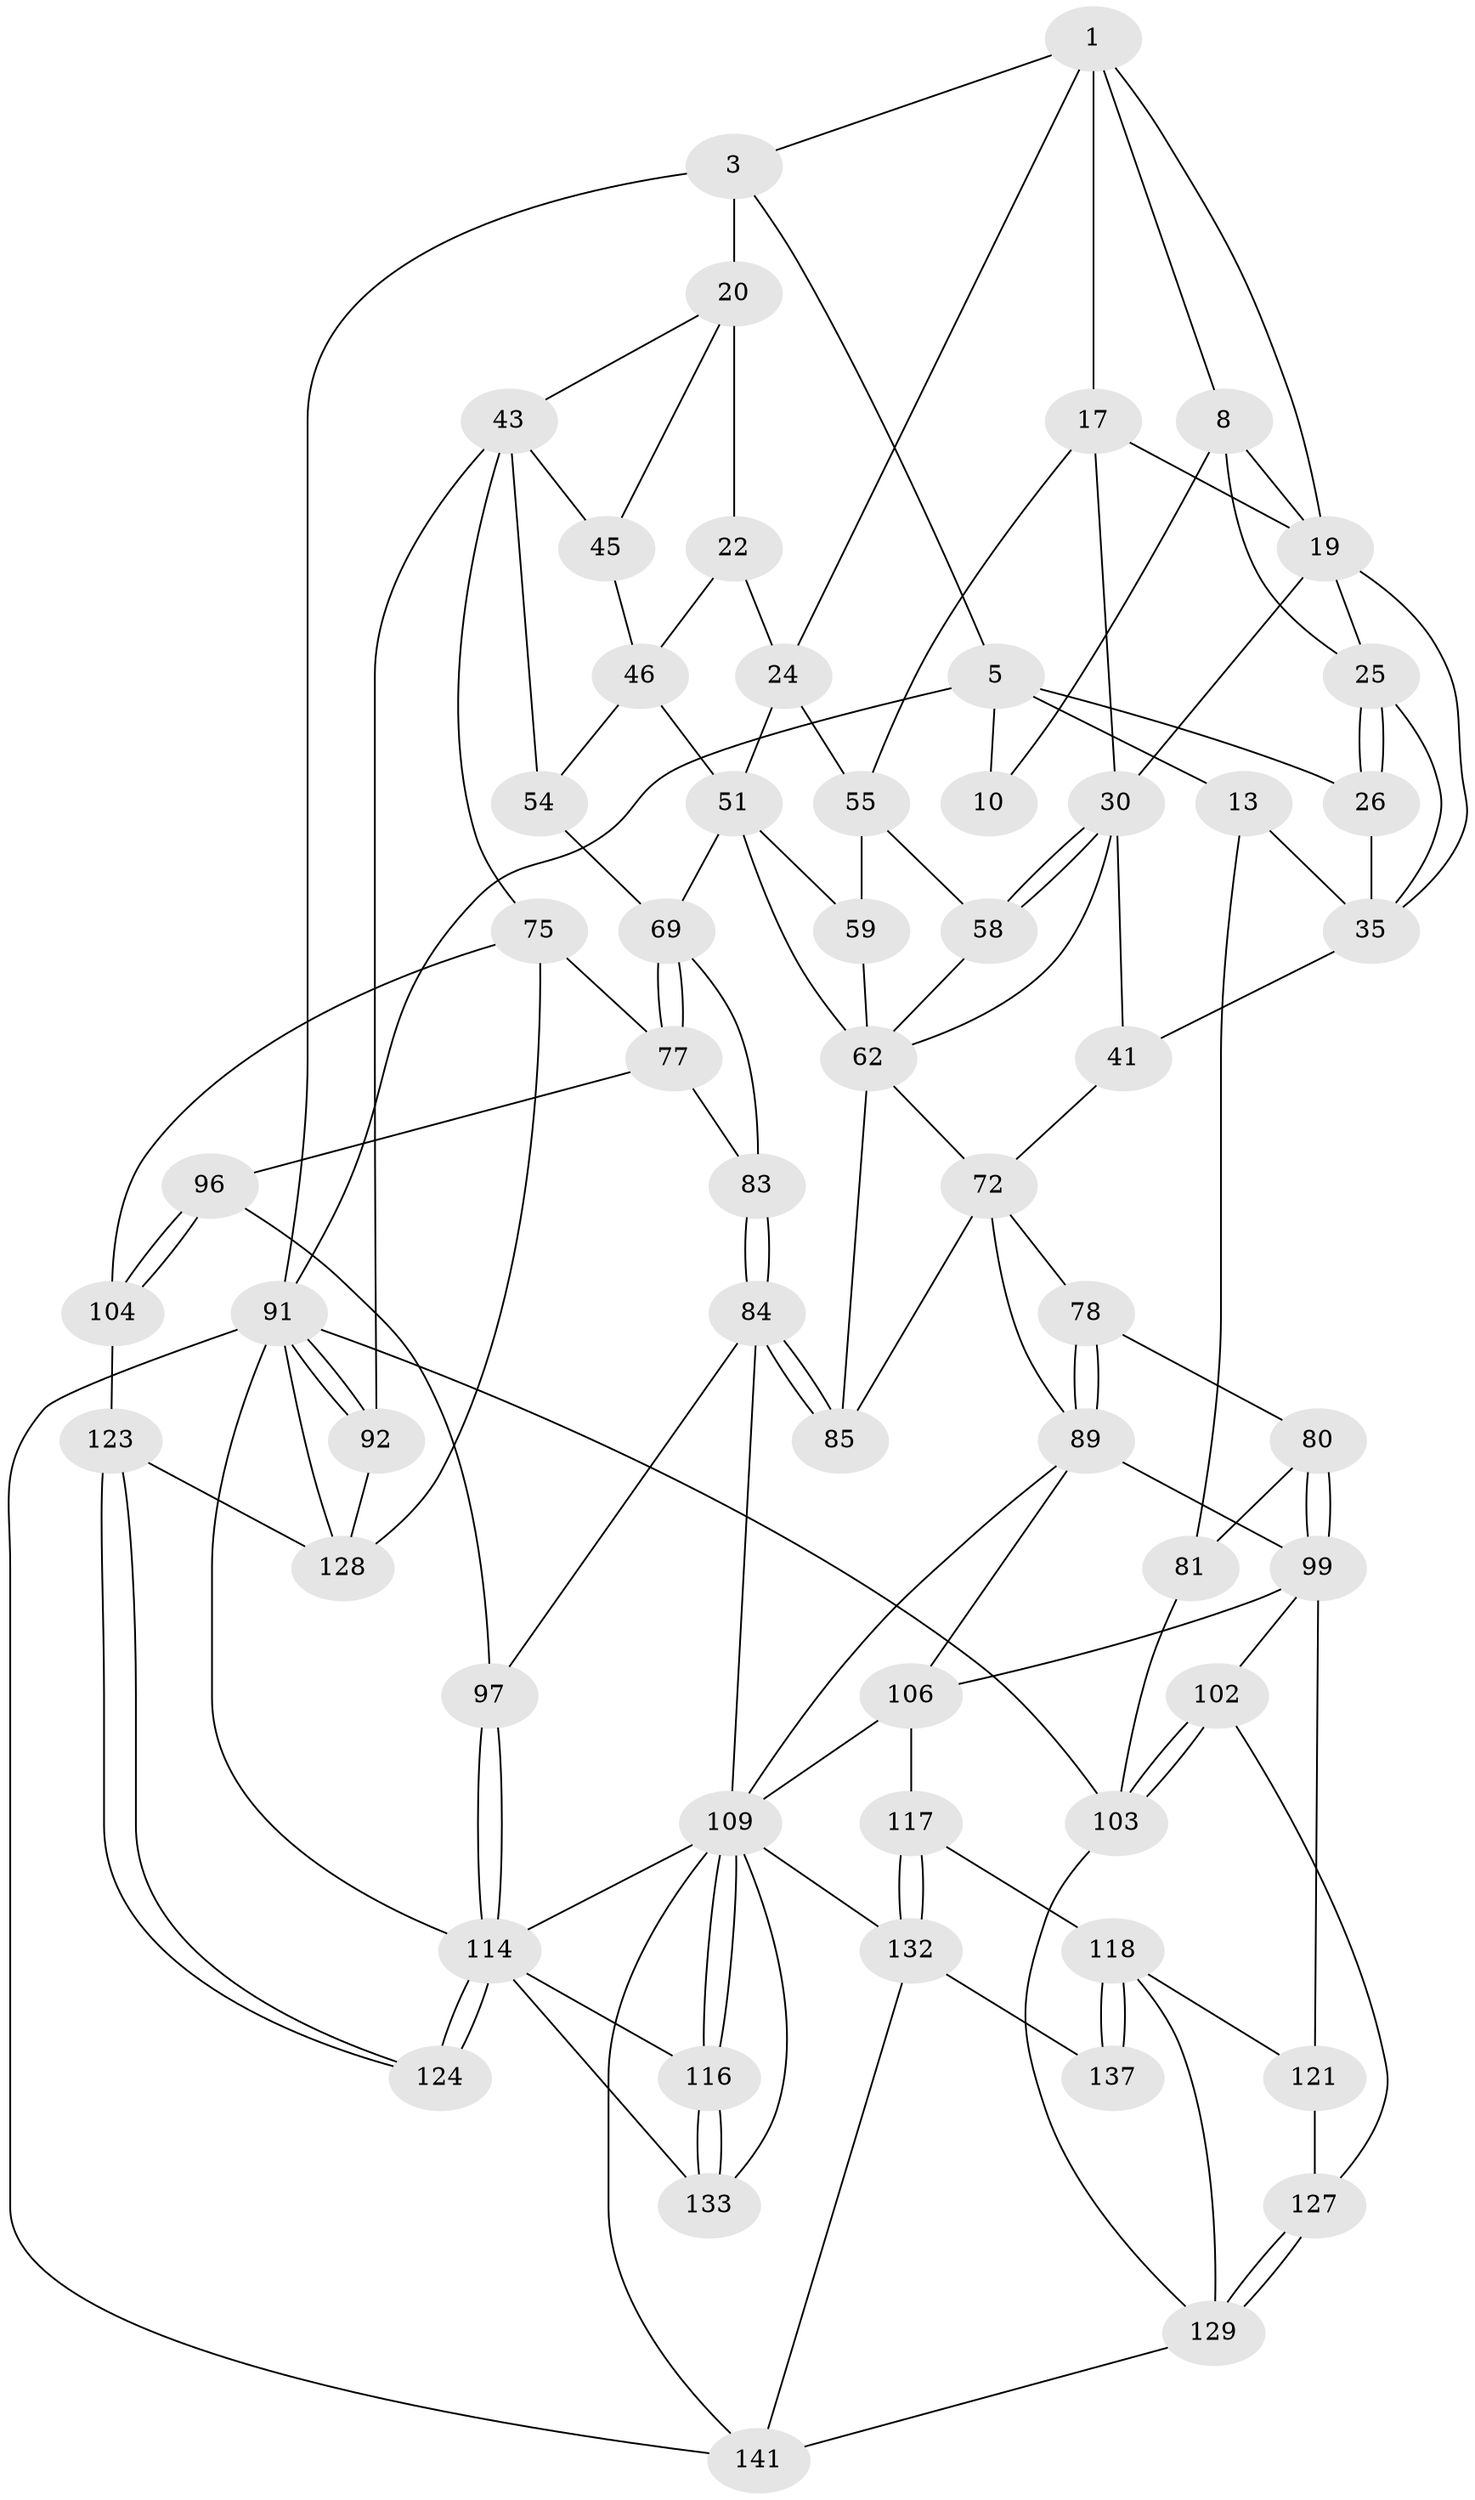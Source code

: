 // original degree distribution, {3: 0.013333333333333334, 5: 0.5466666666666666, 4: 0.22666666666666666, 6: 0.21333333333333335}
// Generated by graph-tools (version 1.1) at 2025/21/03/04/25 18:21:38]
// undirected, 60 vertices, 134 edges
graph export_dot {
graph [start="1"]
  node [color=gray90,style=filled];
  1 [pos="+0.4199962025552091+0",super="+2+7"];
  3 [pos="+0.8226043586610642+0",super="+4"];
  5 [pos="+0+0",super="+6"];
  8 [pos="+0.29922822426610846+0.08818537650084066",super="+9"];
  10 [pos="+0.1860678099264838+0.038212933794602694"];
  13 [pos="+0.024007762819719156+0.1576529092317842",super="+14+49"];
  17 [pos="+0.464958228274904+0.20868404537455656",super="+18"];
  19 [pos="+0.43233161112865265+0.18308268845052228",super="+27"];
  20 [pos="+0.8799504046409077+0.09318987728167366",super="+33+21"];
  22 [pos="+0.8510066050769082+0.1447484497516927",super="+39+23"];
  24 [pos="+0.7086738383460269+0.20893844423463237",super="+53"];
  25 [pos="+0.21697185939010197+0.15586385091892702",super="+29"];
  26 [pos="+0.15506621626566272+0.19721182940485693"];
  30 [pos="+0.43384676663294935+0.24126013780276406",super="+31"];
  35 [pos="+0.2787657252312351+0.22069824488336903",super="+36"];
  41 [pos="+0.3310205272327667+0.39153014679734116"];
  43 [pos="+1+0.26514901982944644",super="+74+44"];
  45 [pos="+1+0.2882724061793283"];
  46 [pos="+0.904080598923381+0.2615241019842604",super="+47+48"];
  51 [pos="+0.8099668028764961+0.3882510271457847",super="+52+65"];
  54 [pos="+0.8894458074518401+0.3425942538586475",super="+68"];
  55 [pos="+0.6363394523349902+0.268187393128156",super="+56"];
  58 [pos="+0.5591327501490619+0.37786093788050384",super="+61"];
  59 [pos="+0.6916907683518835+0.37739327020893393",super="+60"];
  62 [pos="+0.5871652074096932+0.4481771085143134",super="+67+63"];
  69 [pos="+0.9252071012946493+0.5036171760930459",super="+70"];
  72 [pos="+0.45751607639475605+0.46321151044726744",super="+88+73"];
  75 [pos="+1+0.6306545293598459",super="+76+125"];
  77 [pos="+0.9780258441866053+0.567825315655068",super="+90"];
  78 [pos="+0.36553753096585617+0.5341940362301385",super="+79"];
  80 [pos="+0.14742170880031444+0.544547743560948"];
  81 [pos="+0.10421731338375198+0.45418745028146557",super="+86"];
  83 [pos="+0.7449650632813446+0.5732047072155623"];
  84 [pos="+0.6878960366879806+0.6175455964748714",super="+98"];
  85 [pos="+0.5721641859356726+0.4964606851761258",super="+87"];
  89 [pos="+0.3849506954794059+0.6193274541649123",super="+93"];
  91 [pos="+1+1",super="+145+113"];
  92 [pos="+1+0.8808337081183231"];
  96 [pos="+0.8428345832255617+0.7141570726510639"];
  97 [pos="+0.674082162297769+0.6827358678071869"];
  99 [pos="+0.1711122691086935+0.6071181992506264",super="+100"];
  102 [pos="+0.01678057302197972+0.7204535332027268"];
  103 [pos="+0+0.6665916030678631",super="+112"];
  104 [pos="+0.8491268135123341+0.7204973430237872",super="+122"];
  106 [pos="+0.28526209925996143+0.7730121770466128",super="+107"];
  109 [pos="+0.49801418719326346+0.7756074233214556",super="+110"];
  114 [pos="+0.6621679987616623+0.7734558694427592",super="+115"];
  116 [pos="+0.5436592946968336+0.8095581702686084"];
  117 [pos="+0.24771876846275825+0.8115516564947433"];
  118 [pos="+0.18617655125363894+0.8105425958167198",super="+119"];
  121 [pos="+0.15017162384211227+0.8017174350207735"];
  123 [pos="+0.838557347275164+0.8489460940431331"];
  124 [pos="+0.8031869882857808+0.8656268807409785"];
  127 [pos="+0.05803097472412723+0.8199404160713228"];
  128 [pos="+0.8822885293724146+0.8611283899635319",super="+140"];
  129 [pos="+0.03192497061576648+0.8862495785106471",super="+136"];
  132 [pos="+0.2660738560975468+0.9197042410676579",super="+139"];
  133 [pos="+0.45277327799972494+0.9266318157358692"];
  137 [pos="+0.18432337495468826+0.893071148318349",super="+138"];
  141 [pos="+0.10450010344133863+0.9900327547390837",super="+150"];
  1 -- 24;
  1 -- 3;
  1 -- 17;
  1 -- 8;
  1 -- 19;
  3 -- 20 [weight=2];
  3 -- 91;
  3 -- 5;
  5 -- 13 [weight=2];
  5 -- 10 [weight=2];
  5 -- 26;
  5 -- 91;
  8 -- 25;
  8 -- 10;
  8 -- 19;
  13 -- 81 [weight=2];
  13 -- 35;
  17 -- 19;
  17 -- 30;
  17 -- 55;
  19 -- 35;
  19 -- 25;
  19 -- 30;
  20 -- 22 [weight=2];
  20 -- 43;
  20 -- 45;
  22 -- 46 [weight=2];
  22 -- 24;
  24 -- 51;
  24 -- 55;
  25 -- 26;
  25 -- 26;
  25 -- 35;
  26 -- 35;
  30 -- 58;
  30 -- 58;
  30 -- 41;
  30 -- 62;
  35 -- 41;
  41 -- 72;
  43 -- 75;
  43 -- 92;
  43 -- 45;
  43 -- 54;
  45 -- 46;
  46 -- 54 [weight=2];
  46 -- 51;
  51 -- 59;
  51 -- 69 [weight=2];
  51 -- 62;
  54 -- 69;
  55 -- 59;
  55 -- 58 [weight=2];
  58 -- 62;
  59 -- 62 [weight=2];
  62 -- 85;
  62 -- 72;
  69 -- 77;
  69 -- 77;
  69 -- 83;
  72 -- 89;
  72 -- 78;
  72 -- 85;
  75 -- 104 [weight=2];
  75 -- 77;
  75 -- 128;
  77 -- 96;
  77 -- 83;
  78 -- 89 [weight=2];
  78 -- 89;
  78 -- 80;
  80 -- 81;
  80 -- 99;
  80 -- 99;
  81 -- 103;
  83 -- 84;
  83 -- 84;
  84 -- 85 [weight=2];
  84 -- 85;
  84 -- 97;
  84 -- 109;
  89 -- 99;
  89 -- 106;
  89 -- 109;
  91 -- 92;
  91 -- 92;
  91 -- 128;
  91 -- 114;
  91 -- 141;
  91 -- 103;
  92 -- 128;
  96 -- 97;
  96 -- 104;
  96 -- 104;
  97 -- 114;
  97 -- 114;
  99 -- 121;
  99 -- 106;
  99 -- 102;
  102 -- 103;
  102 -- 103;
  102 -- 127;
  103 -- 129;
  104 -- 123;
  106 -- 117;
  106 -- 109;
  109 -- 116;
  109 -- 116;
  109 -- 114 [weight=2];
  109 -- 132;
  109 -- 133;
  109 -- 141;
  114 -- 124 [weight=2];
  114 -- 124;
  114 -- 116;
  114 -- 133;
  116 -- 133;
  116 -- 133;
  117 -- 118;
  117 -- 132;
  117 -- 132;
  118 -- 137 [weight=3];
  118 -- 137;
  118 -- 121;
  118 -- 129;
  121 -- 127;
  123 -- 124;
  123 -- 124;
  123 -- 128;
  127 -- 129;
  127 -- 129;
  129 -- 141;
  132 -- 137;
  132 -- 141;
}
